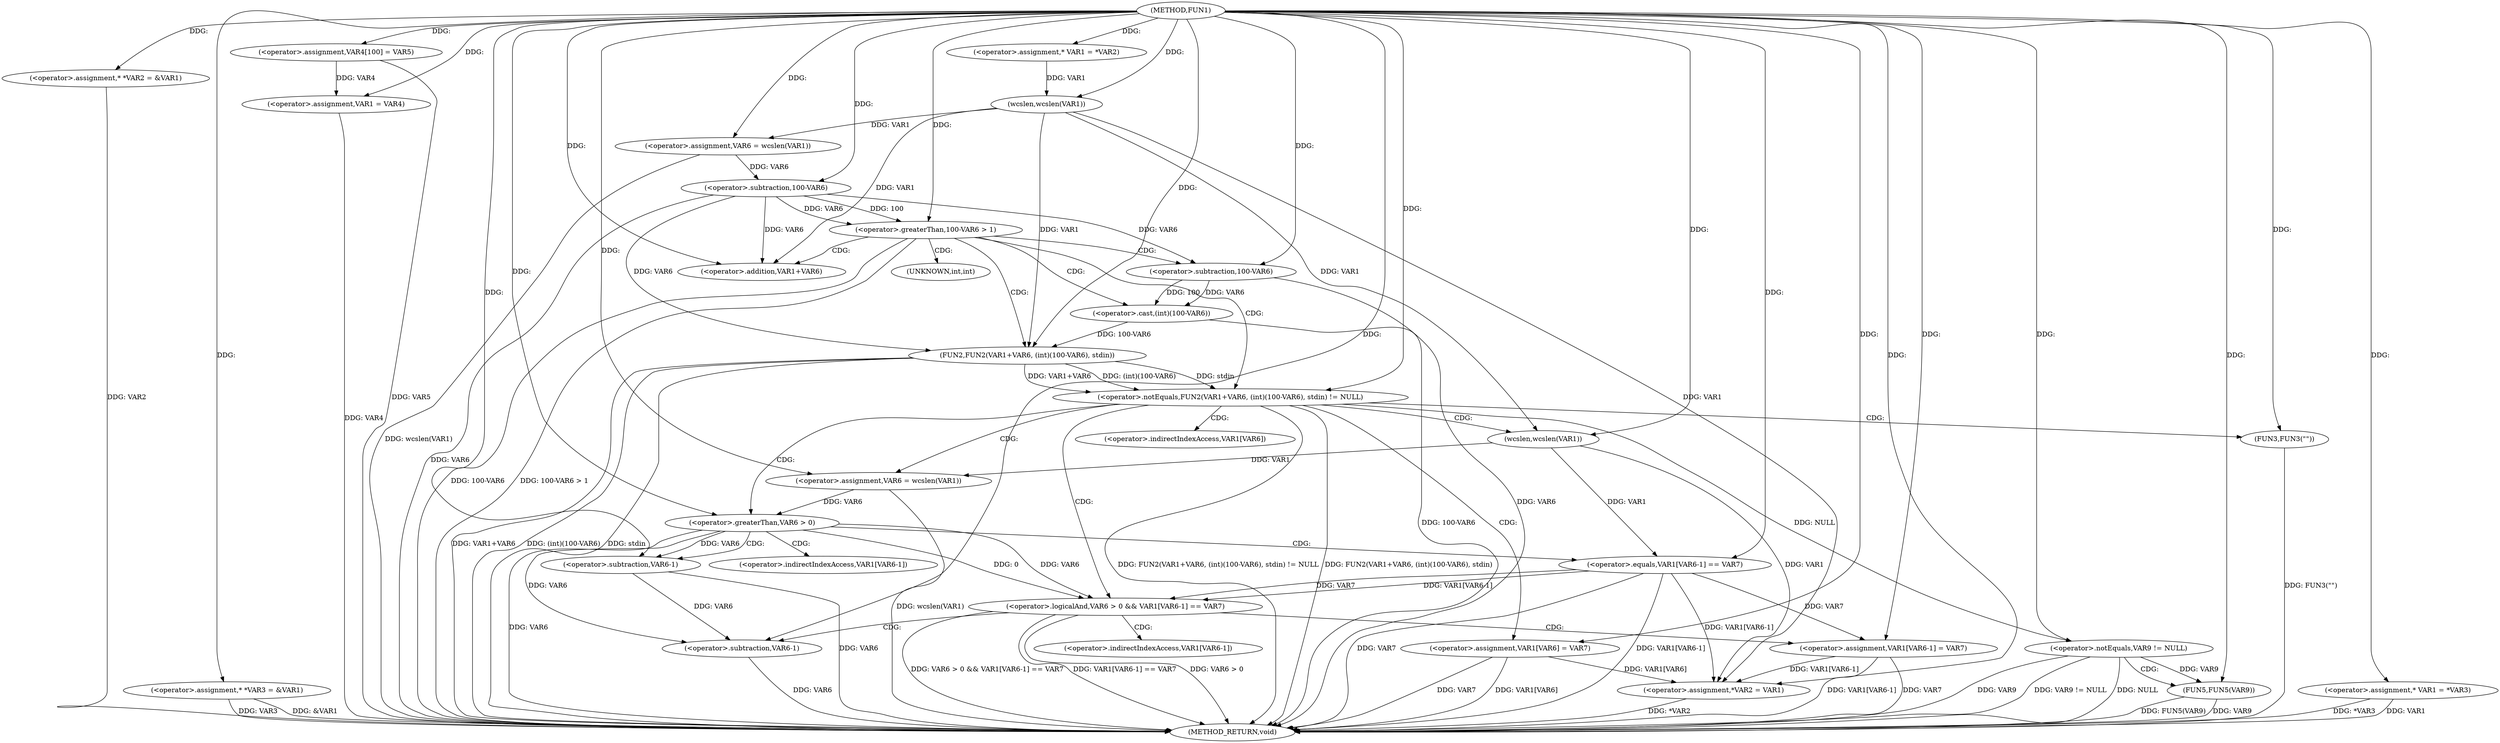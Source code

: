 digraph FUN1 {  
"1000100" [label = "(METHOD,FUN1)" ]
"1000205" [label = "(METHOD_RETURN,void)" ]
"1000104" [label = "(<operator>.assignment,* *VAR2 = &VAR1)" ]
"1000109" [label = "(<operator>.assignment,* *VAR3 = &VAR1)" ]
"1000114" [label = "(<operator>.assignment,VAR4[100] = VAR5)" ]
"1000117" [label = "(<operator>.assignment,VAR1 = VAR4)" ]
"1000122" [label = "(<operator>.assignment,* VAR1 = *VAR2)" ]
"1000128" [label = "(<operator>.assignment,VAR6 = wcslen(VAR1))" ]
"1000130" [label = "(wcslen,wcslen(VAR1))" ]
"1000133" [label = "(<operator>.greaterThan,100-VAR6 > 1)" ]
"1000134" [label = "(<operator>.subtraction,100-VAR6)" ]
"1000140" [label = "(<operator>.notEquals,FUN2(VAR1+VAR6, (int)(100-VAR6), stdin) != NULL)" ]
"1000141" [label = "(FUN2,FUN2(VAR1+VAR6, (int)(100-VAR6), stdin))" ]
"1000142" [label = "(<operator>.addition,VAR1+VAR6)" ]
"1000145" [label = "(<operator>.cast,(int)(100-VAR6))" ]
"1000147" [label = "(<operator>.subtraction,100-VAR6)" ]
"1000153" [label = "(<operator>.assignment,VAR6 = wcslen(VAR1))" ]
"1000155" [label = "(wcslen,wcslen(VAR1))" ]
"1000158" [label = "(<operator>.logicalAnd,VAR6 > 0 && VAR1[VAR6-1] == VAR7)" ]
"1000159" [label = "(<operator>.greaterThan,VAR6 > 0)" ]
"1000162" [label = "(<operator>.equals,VAR1[VAR6-1] == VAR7)" ]
"1000165" [label = "(<operator>.subtraction,VAR6-1)" ]
"1000170" [label = "(<operator>.assignment,VAR1[VAR6-1] = VAR7)" ]
"1000173" [label = "(<operator>.subtraction,VAR6-1)" ]
"1000179" [label = "(FUN3,FUN3(\"\"))" ]
"1000181" [label = "(<operator>.assignment,VAR1[VAR6] = VAR7)" ]
"1000186" [label = "(<operator>.assignment,*VAR2 = VAR1)" ]
"1000192" [label = "(<operator>.assignment,* VAR1 = *VAR3)" ]
"1000199" [label = "(<operator>.notEquals,VAR9 != NULL)" ]
"1000203" [label = "(FUN5,FUN5(VAR9))" ]
"1000146" [label = "(UNKNOWN,int,int)" ]
"1000163" [label = "(<operator>.indirectIndexAccess,VAR1[VAR6-1])" ]
"1000171" [label = "(<operator>.indirectIndexAccess,VAR1[VAR6-1])" ]
"1000182" [label = "(<operator>.indirectIndexAccess,VAR1[VAR6])" ]
  "1000181" -> "1000205"  [ label = "DDG: VAR7"] 
  "1000199" -> "1000205"  [ label = "DDG: VAR9"] 
  "1000104" -> "1000205"  [ label = "DDG: VAR2"] 
  "1000140" -> "1000205"  [ label = "DDG: FUN2(VAR1+VAR6, (int)(100-VAR6), stdin)"] 
  "1000203" -> "1000205"  [ label = "DDG: FUN5(VAR9)"] 
  "1000133" -> "1000205"  [ label = "DDG: 100-VAR6 > 1"] 
  "1000199" -> "1000205"  [ label = "DDG: VAR9 != NULL"] 
  "1000117" -> "1000205"  [ label = "DDG: VAR4"] 
  "1000181" -> "1000205"  [ label = "DDG: VAR1[VAR6]"] 
  "1000158" -> "1000205"  [ label = "DDG: VAR6 > 0"] 
  "1000162" -> "1000205"  [ label = "DDG: VAR7"] 
  "1000128" -> "1000205"  [ label = "DDG: wcslen(VAR1)"] 
  "1000186" -> "1000205"  [ label = "DDG: *VAR2"] 
  "1000141" -> "1000205"  [ label = "DDG: VAR1+VAR6"] 
  "1000192" -> "1000205"  [ label = "DDG: *VAR3"] 
  "1000199" -> "1000205"  [ label = "DDG: NULL"] 
  "1000179" -> "1000205"  [ label = "DDG: FUN3(\"\")"] 
  "1000159" -> "1000205"  [ label = "DDG: VAR6"] 
  "1000165" -> "1000205"  [ label = "DDG: VAR6"] 
  "1000140" -> "1000205"  [ label = "DDG: FUN2(VAR1+VAR6, (int)(100-VAR6), stdin) != NULL"] 
  "1000153" -> "1000205"  [ label = "DDG: wcslen(VAR1)"] 
  "1000158" -> "1000205"  [ label = "DDG: VAR6 > 0 && VAR1[VAR6-1] == VAR7"] 
  "1000133" -> "1000205"  [ label = "DDG: 100-VAR6"] 
  "1000147" -> "1000205"  [ label = "DDG: VAR6"] 
  "1000170" -> "1000205"  [ label = "DDG: VAR7"] 
  "1000192" -> "1000205"  [ label = "DDG: VAR1"] 
  "1000109" -> "1000205"  [ label = "DDG: VAR3"] 
  "1000134" -> "1000205"  [ label = "DDG: VAR6"] 
  "1000141" -> "1000205"  [ label = "DDG: (int)(100-VAR6)"] 
  "1000170" -> "1000205"  [ label = "DDG: VAR1[VAR6-1]"] 
  "1000141" -> "1000205"  [ label = "DDG: stdin"] 
  "1000162" -> "1000205"  [ label = "DDG: VAR1[VAR6-1]"] 
  "1000158" -> "1000205"  [ label = "DDG: VAR1[VAR6-1] == VAR7"] 
  "1000145" -> "1000205"  [ label = "DDG: 100-VAR6"] 
  "1000109" -> "1000205"  [ label = "DDG: &VAR1"] 
  "1000114" -> "1000205"  [ label = "DDG: VAR5"] 
  "1000173" -> "1000205"  [ label = "DDG: VAR6"] 
  "1000203" -> "1000205"  [ label = "DDG: VAR9"] 
  "1000100" -> "1000104"  [ label = "DDG: "] 
  "1000100" -> "1000109"  [ label = "DDG: "] 
  "1000100" -> "1000114"  [ label = "DDG: "] 
  "1000114" -> "1000117"  [ label = "DDG: VAR4"] 
  "1000100" -> "1000117"  [ label = "DDG: "] 
  "1000100" -> "1000122"  [ label = "DDG: "] 
  "1000130" -> "1000128"  [ label = "DDG: VAR1"] 
  "1000100" -> "1000128"  [ label = "DDG: "] 
  "1000122" -> "1000130"  [ label = "DDG: VAR1"] 
  "1000100" -> "1000130"  [ label = "DDG: "] 
  "1000134" -> "1000133"  [ label = "DDG: 100"] 
  "1000134" -> "1000133"  [ label = "DDG: VAR6"] 
  "1000100" -> "1000134"  [ label = "DDG: "] 
  "1000128" -> "1000134"  [ label = "DDG: VAR6"] 
  "1000100" -> "1000133"  [ label = "DDG: "] 
  "1000141" -> "1000140"  [ label = "DDG: VAR1+VAR6"] 
  "1000141" -> "1000140"  [ label = "DDG: (int)(100-VAR6)"] 
  "1000141" -> "1000140"  [ label = "DDG: stdin"] 
  "1000130" -> "1000141"  [ label = "DDG: VAR1"] 
  "1000100" -> "1000141"  [ label = "DDG: "] 
  "1000134" -> "1000141"  [ label = "DDG: VAR6"] 
  "1000130" -> "1000142"  [ label = "DDG: VAR1"] 
  "1000100" -> "1000142"  [ label = "DDG: "] 
  "1000134" -> "1000142"  [ label = "DDG: VAR6"] 
  "1000145" -> "1000141"  [ label = "DDG: 100-VAR6"] 
  "1000147" -> "1000145"  [ label = "DDG: 100"] 
  "1000147" -> "1000145"  [ label = "DDG: VAR6"] 
  "1000100" -> "1000147"  [ label = "DDG: "] 
  "1000134" -> "1000147"  [ label = "DDG: VAR6"] 
  "1000100" -> "1000140"  [ label = "DDG: "] 
  "1000155" -> "1000153"  [ label = "DDG: VAR1"] 
  "1000100" -> "1000153"  [ label = "DDG: "] 
  "1000100" -> "1000155"  [ label = "DDG: "] 
  "1000130" -> "1000155"  [ label = "DDG: VAR1"] 
  "1000159" -> "1000158"  [ label = "DDG: VAR6"] 
  "1000159" -> "1000158"  [ label = "DDG: 0"] 
  "1000153" -> "1000159"  [ label = "DDG: VAR6"] 
  "1000100" -> "1000159"  [ label = "DDG: "] 
  "1000162" -> "1000158"  [ label = "DDG: VAR1[VAR6-1]"] 
  "1000162" -> "1000158"  [ label = "DDG: VAR7"] 
  "1000155" -> "1000162"  [ label = "DDG: VAR1"] 
  "1000159" -> "1000165"  [ label = "DDG: VAR6"] 
  "1000100" -> "1000165"  [ label = "DDG: "] 
  "1000100" -> "1000162"  [ label = "DDG: "] 
  "1000162" -> "1000170"  [ label = "DDG: VAR7"] 
  "1000100" -> "1000170"  [ label = "DDG: "] 
  "1000159" -> "1000173"  [ label = "DDG: VAR6"] 
  "1000165" -> "1000173"  [ label = "DDG: VAR6"] 
  "1000100" -> "1000173"  [ label = "DDG: "] 
  "1000100" -> "1000179"  [ label = "DDG: "] 
  "1000100" -> "1000181"  [ label = "DDG: "] 
  "1000181" -> "1000186"  [ label = "DDG: VAR1[VAR6]"] 
  "1000155" -> "1000186"  [ label = "DDG: VAR1"] 
  "1000162" -> "1000186"  [ label = "DDG: VAR1[VAR6-1]"] 
  "1000130" -> "1000186"  [ label = "DDG: VAR1"] 
  "1000170" -> "1000186"  [ label = "DDG: VAR1[VAR6-1]"] 
  "1000100" -> "1000186"  [ label = "DDG: "] 
  "1000100" -> "1000192"  [ label = "DDG: "] 
  "1000100" -> "1000199"  [ label = "DDG: "] 
  "1000140" -> "1000199"  [ label = "DDG: NULL"] 
  "1000199" -> "1000203"  [ label = "DDG: VAR9"] 
  "1000100" -> "1000203"  [ label = "DDG: "] 
  "1000133" -> "1000142"  [ label = "CDG: "] 
  "1000133" -> "1000141"  [ label = "CDG: "] 
  "1000133" -> "1000147"  [ label = "CDG: "] 
  "1000133" -> "1000145"  [ label = "CDG: "] 
  "1000133" -> "1000146"  [ label = "CDG: "] 
  "1000133" -> "1000140"  [ label = "CDG: "] 
  "1000140" -> "1000153"  [ label = "CDG: "] 
  "1000140" -> "1000159"  [ label = "CDG: "] 
  "1000140" -> "1000158"  [ label = "CDG: "] 
  "1000140" -> "1000155"  [ label = "CDG: "] 
  "1000140" -> "1000179"  [ label = "CDG: "] 
  "1000140" -> "1000182"  [ label = "CDG: "] 
  "1000140" -> "1000181"  [ label = "CDG: "] 
  "1000158" -> "1000173"  [ label = "CDG: "] 
  "1000158" -> "1000170"  [ label = "CDG: "] 
  "1000158" -> "1000171"  [ label = "CDG: "] 
  "1000159" -> "1000163"  [ label = "CDG: "] 
  "1000159" -> "1000162"  [ label = "CDG: "] 
  "1000159" -> "1000165"  [ label = "CDG: "] 
  "1000199" -> "1000203"  [ label = "CDG: "] 
}
